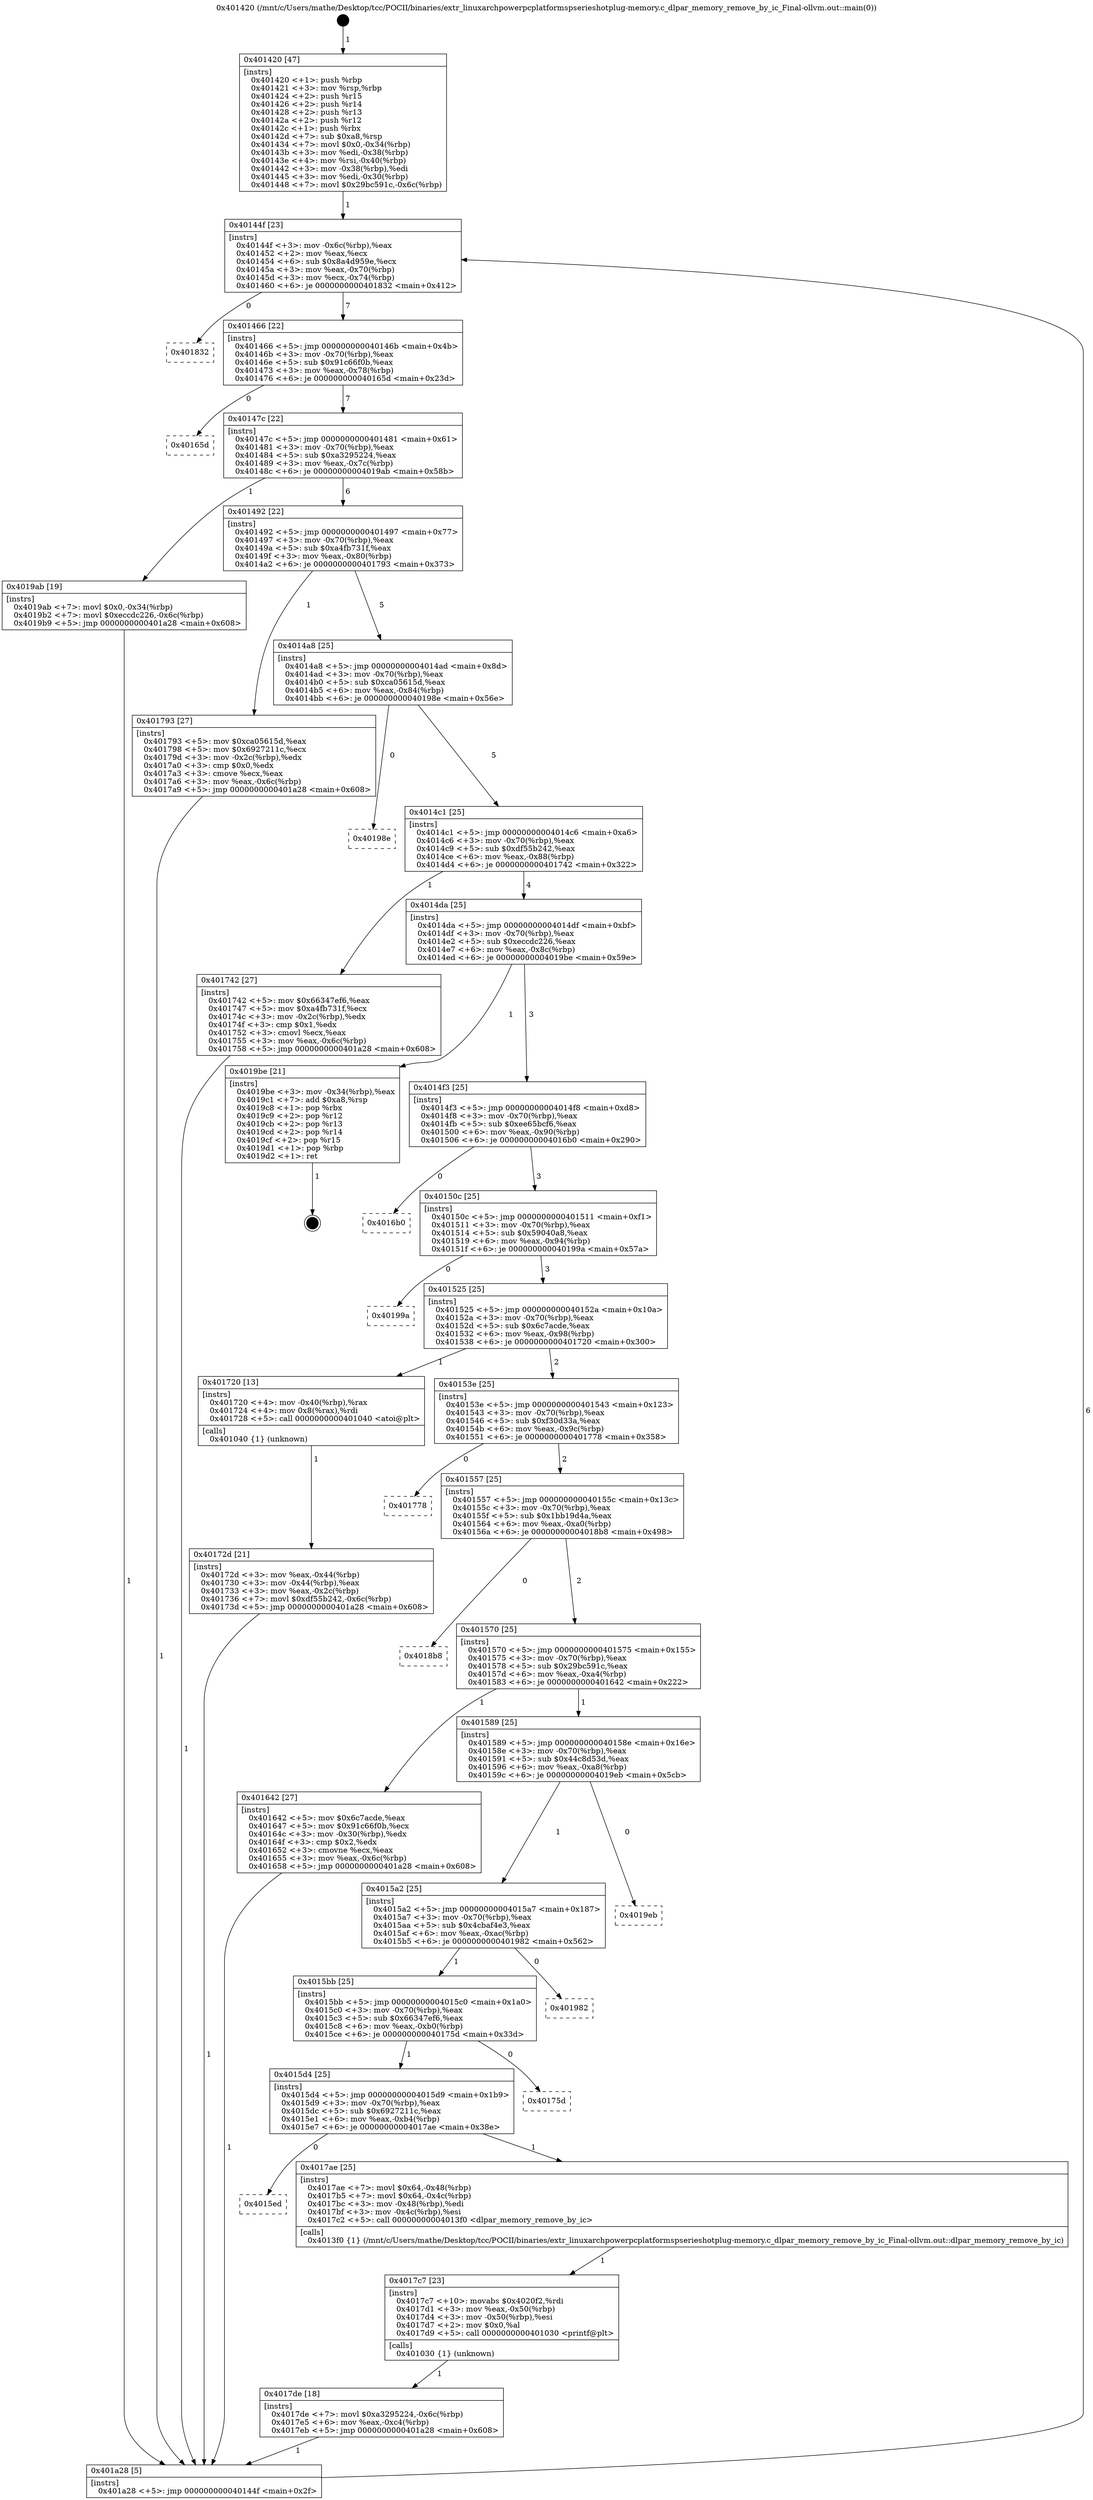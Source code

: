 digraph "0x401420" {
  label = "0x401420 (/mnt/c/Users/mathe/Desktop/tcc/POCII/binaries/extr_linuxarchpowerpcplatformspserieshotplug-memory.c_dlpar_memory_remove_by_ic_Final-ollvm.out::main(0))"
  labelloc = "t"
  node[shape=record]

  Entry [label="",width=0.3,height=0.3,shape=circle,fillcolor=black,style=filled]
  "0x40144f" [label="{
     0x40144f [23]\l
     | [instrs]\l
     &nbsp;&nbsp;0x40144f \<+3\>: mov -0x6c(%rbp),%eax\l
     &nbsp;&nbsp;0x401452 \<+2\>: mov %eax,%ecx\l
     &nbsp;&nbsp;0x401454 \<+6\>: sub $0x8a4d959e,%ecx\l
     &nbsp;&nbsp;0x40145a \<+3\>: mov %eax,-0x70(%rbp)\l
     &nbsp;&nbsp;0x40145d \<+3\>: mov %ecx,-0x74(%rbp)\l
     &nbsp;&nbsp;0x401460 \<+6\>: je 0000000000401832 \<main+0x412\>\l
  }"]
  "0x401832" [label="{
     0x401832\l
  }", style=dashed]
  "0x401466" [label="{
     0x401466 [22]\l
     | [instrs]\l
     &nbsp;&nbsp;0x401466 \<+5\>: jmp 000000000040146b \<main+0x4b\>\l
     &nbsp;&nbsp;0x40146b \<+3\>: mov -0x70(%rbp),%eax\l
     &nbsp;&nbsp;0x40146e \<+5\>: sub $0x91c66f0b,%eax\l
     &nbsp;&nbsp;0x401473 \<+3\>: mov %eax,-0x78(%rbp)\l
     &nbsp;&nbsp;0x401476 \<+6\>: je 000000000040165d \<main+0x23d\>\l
  }"]
  Exit [label="",width=0.3,height=0.3,shape=circle,fillcolor=black,style=filled,peripheries=2]
  "0x40165d" [label="{
     0x40165d\l
  }", style=dashed]
  "0x40147c" [label="{
     0x40147c [22]\l
     | [instrs]\l
     &nbsp;&nbsp;0x40147c \<+5\>: jmp 0000000000401481 \<main+0x61\>\l
     &nbsp;&nbsp;0x401481 \<+3\>: mov -0x70(%rbp),%eax\l
     &nbsp;&nbsp;0x401484 \<+5\>: sub $0xa3295224,%eax\l
     &nbsp;&nbsp;0x401489 \<+3\>: mov %eax,-0x7c(%rbp)\l
     &nbsp;&nbsp;0x40148c \<+6\>: je 00000000004019ab \<main+0x58b\>\l
  }"]
  "0x4017de" [label="{
     0x4017de [18]\l
     | [instrs]\l
     &nbsp;&nbsp;0x4017de \<+7\>: movl $0xa3295224,-0x6c(%rbp)\l
     &nbsp;&nbsp;0x4017e5 \<+6\>: mov %eax,-0xc4(%rbp)\l
     &nbsp;&nbsp;0x4017eb \<+5\>: jmp 0000000000401a28 \<main+0x608\>\l
  }"]
  "0x4019ab" [label="{
     0x4019ab [19]\l
     | [instrs]\l
     &nbsp;&nbsp;0x4019ab \<+7\>: movl $0x0,-0x34(%rbp)\l
     &nbsp;&nbsp;0x4019b2 \<+7\>: movl $0xeccdc226,-0x6c(%rbp)\l
     &nbsp;&nbsp;0x4019b9 \<+5\>: jmp 0000000000401a28 \<main+0x608\>\l
  }"]
  "0x401492" [label="{
     0x401492 [22]\l
     | [instrs]\l
     &nbsp;&nbsp;0x401492 \<+5\>: jmp 0000000000401497 \<main+0x77\>\l
     &nbsp;&nbsp;0x401497 \<+3\>: mov -0x70(%rbp),%eax\l
     &nbsp;&nbsp;0x40149a \<+5\>: sub $0xa4fb731f,%eax\l
     &nbsp;&nbsp;0x40149f \<+3\>: mov %eax,-0x80(%rbp)\l
     &nbsp;&nbsp;0x4014a2 \<+6\>: je 0000000000401793 \<main+0x373\>\l
  }"]
  "0x4017c7" [label="{
     0x4017c7 [23]\l
     | [instrs]\l
     &nbsp;&nbsp;0x4017c7 \<+10\>: movabs $0x4020f2,%rdi\l
     &nbsp;&nbsp;0x4017d1 \<+3\>: mov %eax,-0x50(%rbp)\l
     &nbsp;&nbsp;0x4017d4 \<+3\>: mov -0x50(%rbp),%esi\l
     &nbsp;&nbsp;0x4017d7 \<+2\>: mov $0x0,%al\l
     &nbsp;&nbsp;0x4017d9 \<+5\>: call 0000000000401030 \<printf@plt\>\l
     | [calls]\l
     &nbsp;&nbsp;0x401030 \{1\} (unknown)\l
  }"]
  "0x401793" [label="{
     0x401793 [27]\l
     | [instrs]\l
     &nbsp;&nbsp;0x401793 \<+5\>: mov $0xca05615d,%eax\l
     &nbsp;&nbsp;0x401798 \<+5\>: mov $0x6927211c,%ecx\l
     &nbsp;&nbsp;0x40179d \<+3\>: mov -0x2c(%rbp),%edx\l
     &nbsp;&nbsp;0x4017a0 \<+3\>: cmp $0x0,%edx\l
     &nbsp;&nbsp;0x4017a3 \<+3\>: cmove %ecx,%eax\l
     &nbsp;&nbsp;0x4017a6 \<+3\>: mov %eax,-0x6c(%rbp)\l
     &nbsp;&nbsp;0x4017a9 \<+5\>: jmp 0000000000401a28 \<main+0x608\>\l
  }"]
  "0x4014a8" [label="{
     0x4014a8 [25]\l
     | [instrs]\l
     &nbsp;&nbsp;0x4014a8 \<+5\>: jmp 00000000004014ad \<main+0x8d\>\l
     &nbsp;&nbsp;0x4014ad \<+3\>: mov -0x70(%rbp),%eax\l
     &nbsp;&nbsp;0x4014b0 \<+5\>: sub $0xca05615d,%eax\l
     &nbsp;&nbsp;0x4014b5 \<+6\>: mov %eax,-0x84(%rbp)\l
     &nbsp;&nbsp;0x4014bb \<+6\>: je 000000000040198e \<main+0x56e\>\l
  }"]
  "0x4015ed" [label="{
     0x4015ed\l
  }", style=dashed]
  "0x40198e" [label="{
     0x40198e\l
  }", style=dashed]
  "0x4014c1" [label="{
     0x4014c1 [25]\l
     | [instrs]\l
     &nbsp;&nbsp;0x4014c1 \<+5\>: jmp 00000000004014c6 \<main+0xa6\>\l
     &nbsp;&nbsp;0x4014c6 \<+3\>: mov -0x70(%rbp),%eax\l
     &nbsp;&nbsp;0x4014c9 \<+5\>: sub $0xdf55b242,%eax\l
     &nbsp;&nbsp;0x4014ce \<+6\>: mov %eax,-0x88(%rbp)\l
     &nbsp;&nbsp;0x4014d4 \<+6\>: je 0000000000401742 \<main+0x322\>\l
  }"]
  "0x4017ae" [label="{
     0x4017ae [25]\l
     | [instrs]\l
     &nbsp;&nbsp;0x4017ae \<+7\>: movl $0x64,-0x48(%rbp)\l
     &nbsp;&nbsp;0x4017b5 \<+7\>: movl $0x64,-0x4c(%rbp)\l
     &nbsp;&nbsp;0x4017bc \<+3\>: mov -0x48(%rbp),%edi\l
     &nbsp;&nbsp;0x4017bf \<+3\>: mov -0x4c(%rbp),%esi\l
     &nbsp;&nbsp;0x4017c2 \<+5\>: call 00000000004013f0 \<dlpar_memory_remove_by_ic\>\l
     | [calls]\l
     &nbsp;&nbsp;0x4013f0 \{1\} (/mnt/c/Users/mathe/Desktop/tcc/POCII/binaries/extr_linuxarchpowerpcplatformspserieshotplug-memory.c_dlpar_memory_remove_by_ic_Final-ollvm.out::dlpar_memory_remove_by_ic)\l
  }"]
  "0x401742" [label="{
     0x401742 [27]\l
     | [instrs]\l
     &nbsp;&nbsp;0x401742 \<+5\>: mov $0x66347ef6,%eax\l
     &nbsp;&nbsp;0x401747 \<+5\>: mov $0xa4fb731f,%ecx\l
     &nbsp;&nbsp;0x40174c \<+3\>: mov -0x2c(%rbp),%edx\l
     &nbsp;&nbsp;0x40174f \<+3\>: cmp $0x1,%edx\l
     &nbsp;&nbsp;0x401752 \<+3\>: cmovl %ecx,%eax\l
     &nbsp;&nbsp;0x401755 \<+3\>: mov %eax,-0x6c(%rbp)\l
     &nbsp;&nbsp;0x401758 \<+5\>: jmp 0000000000401a28 \<main+0x608\>\l
  }"]
  "0x4014da" [label="{
     0x4014da [25]\l
     | [instrs]\l
     &nbsp;&nbsp;0x4014da \<+5\>: jmp 00000000004014df \<main+0xbf\>\l
     &nbsp;&nbsp;0x4014df \<+3\>: mov -0x70(%rbp),%eax\l
     &nbsp;&nbsp;0x4014e2 \<+5\>: sub $0xeccdc226,%eax\l
     &nbsp;&nbsp;0x4014e7 \<+6\>: mov %eax,-0x8c(%rbp)\l
     &nbsp;&nbsp;0x4014ed \<+6\>: je 00000000004019be \<main+0x59e\>\l
  }"]
  "0x4015d4" [label="{
     0x4015d4 [25]\l
     | [instrs]\l
     &nbsp;&nbsp;0x4015d4 \<+5\>: jmp 00000000004015d9 \<main+0x1b9\>\l
     &nbsp;&nbsp;0x4015d9 \<+3\>: mov -0x70(%rbp),%eax\l
     &nbsp;&nbsp;0x4015dc \<+5\>: sub $0x6927211c,%eax\l
     &nbsp;&nbsp;0x4015e1 \<+6\>: mov %eax,-0xb4(%rbp)\l
     &nbsp;&nbsp;0x4015e7 \<+6\>: je 00000000004017ae \<main+0x38e\>\l
  }"]
  "0x4019be" [label="{
     0x4019be [21]\l
     | [instrs]\l
     &nbsp;&nbsp;0x4019be \<+3\>: mov -0x34(%rbp),%eax\l
     &nbsp;&nbsp;0x4019c1 \<+7\>: add $0xa8,%rsp\l
     &nbsp;&nbsp;0x4019c8 \<+1\>: pop %rbx\l
     &nbsp;&nbsp;0x4019c9 \<+2\>: pop %r12\l
     &nbsp;&nbsp;0x4019cb \<+2\>: pop %r13\l
     &nbsp;&nbsp;0x4019cd \<+2\>: pop %r14\l
     &nbsp;&nbsp;0x4019cf \<+2\>: pop %r15\l
     &nbsp;&nbsp;0x4019d1 \<+1\>: pop %rbp\l
     &nbsp;&nbsp;0x4019d2 \<+1\>: ret\l
  }"]
  "0x4014f3" [label="{
     0x4014f3 [25]\l
     | [instrs]\l
     &nbsp;&nbsp;0x4014f3 \<+5\>: jmp 00000000004014f8 \<main+0xd8\>\l
     &nbsp;&nbsp;0x4014f8 \<+3\>: mov -0x70(%rbp),%eax\l
     &nbsp;&nbsp;0x4014fb \<+5\>: sub $0xee65bcf6,%eax\l
     &nbsp;&nbsp;0x401500 \<+6\>: mov %eax,-0x90(%rbp)\l
     &nbsp;&nbsp;0x401506 \<+6\>: je 00000000004016b0 \<main+0x290\>\l
  }"]
  "0x40175d" [label="{
     0x40175d\l
  }", style=dashed]
  "0x4016b0" [label="{
     0x4016b0\l
  }", style=dashed]
  "0x40150c" [label="{
     0x40150c [25]\l
     | [instrs]\l
     &nbsp;&nbsp;0x40150c \<+5\>: jmp 0000000000401511 \<main+0xf1\>\l
     &nbsp;&nbsp;0x401511 \<+3\>: mov -0x70(%rbp),%eax\l
     &nbsp;&nbsp;0x401514 \<+5\>: sub $0x59040a8,%eax\l
     &nbsp;&nbsp;0x401519 \<+6\>: mov %eax,-0x94(%rbp)\l
     &nbsp;&nbsp;0x40151f \<+6\>: je 000000000040199a \<main+0x57a\>\l
  }"]
  "0x4015bb" [label="{
     0x4015bb [25]\l
     | [instrs]\l
     &nbsp;&nbsp;0x4015bb \<+5\>: jmp 00000000004015c0 \<main+0x1a0\>\l
     &nbsp;&nbsp;0x4015c0 \<+3\>: mov -0x70(%rbp),%eax\l
     &nbsp;&nbsp;0x4015c3 \<+5\>: sub $0x66347ef6,%eax\l
     &nbsp;&nbsp;0x4015c8 \<+6\>: mov %eax,-0xb0(%rbp)\l
     &nbsp;&nbsp;0x4015ce \<+6\>: je 000000000040175d \<main+0x33d\>\l
  }"]
  "0x40199a" [label="{
     0x40199a\l
  }", style=dashed]
  "0x401525" [label="{
     0x401525 [25]\l
     | [instrs]\l
     &nbsp;&nbsp;0x401525 \<+5\>: jmp 000000000040152a \<main+0x10a\>\l
     &nbsp;&nbsp;0x40152a \<+3\>: mov -0x70(%rbp),%eax\l
     &nbsp;&nbsp;0x40152d \<+5\>: sub $0x6c7acde,%eax\l
     &nbsp;&nbsp;0x401532 \<+6\>: mov %eax,-0x98(%rbp)\l
     &nbsp;&nbsp;0x401538 \<+6\>: je 0000000000401720 \<main+0x300\>\l
  }"]
  "0x401982" [label="{
     0x401982\l
  }", style=dashed]
  "0x401720" [label="{
     0x401720 [13]\l
     | [instrs]\l
     &nbsp;&nbsp;0x401720 \<+4\>: mov -0x40(%rbp),%rax\l
     &nbsp;&nbsp;0x401724 \<+4\>: mov 0x8(%rax),%rdi\l
     &nbsp;&nbsp;0x401728 \<+5\>: call 0000000000401040 \<atoi@plt\>\l
     | [calls]\l
     &nbsp;&nbsp;0x401040 \{1\} (unknown)\l
  }"]
  "0x40153e" [label="{
     0x40153e [25]\l
     | [instrs]\l
     &nbsp;&nbsp;0x40153e \<+5\>: jmp 0000000000401543 \<main+0x123\>\l
     &nbsp;&nbsp;0x401543 \<+3\>: mov -0x70(%rbp),%eax\l
     &nbsp;&nbsp;0x401546 \<+5\>: sub $0xf30d33a,%eax\l
     &nbsp;&nbsp;0x40154b \<+6\>: mov %eax,-0x9c(%rbp)\l
     &nbsp;&nbsp;0x401551 \<+6\>: je 0000000000401778 \<main+0x358\>\l
  }"]
  "0x4015a2" [label="{
     0x4015a2 [25]\l
     | [instrs]\l
     &nbsp;&nbsp;0x4015a2 \<+5\>: jmp 00000000004015a7 \<main+0x187\>\l
     &nbsp;&nbsp;0x4015a7 \<+3\>: mov -0x70(%rbp),%eax\l
     &nbsp;&nbsp;0x4015aa \<+5\>: sub $0x4cbaf4e3,%eax\l
     &nbsp;&nbsp;0x4015af \<+6\>: mov %eax,-0xac(%rbp)\l
     &nbsp;&nbsp;0x4015b5 \<+6\>: je 0000000000401982 \<main+0x562\>\l
  }"]
  "0x401778" [label="{
     0x401778\l
  }", style=dashed]
  "0x401557" [label="{
     0x401557 [25]\l
     | [instrs]\l
     &nbsp;&nbsp;0x401557 \<+5\>: jmp 000000000040155c \<main+0x13c\>\l
     &nbsp;&nbsp;0x40155c \<+3\>: mov -0x70(%rbp),%eax\l
     &nbsp;&nbsp;0x40155f \<+5\>: sub $0x1bb19d4a,%eax\l
     &nbsp;&nbsp;0x401564 \<+6\>: mov %eax,-0xa0(%rbp)\l
     &nbsp;&nbsp;0x40156a \<+6\>: je 00000000004018b8 \<main+0x498\>\l
  }"]
  "0x4019eb" [label="{
     0x4019eb\l
  }", style=dashed]
  "0x4018b8" [label="{
     0x4018b8\l
  }", style=dashed]
  "0x401570" [label="{
     0x401570 [25]\l
     | [instrs]\l
     &nbsp;&nbsp;0x401570 \<+5\>: jmp 0000000000401575 \<main+0x155\>\l
     &nbsp;&nbsp;0x401575 \<+3\>: mov -0x70(%rbp),%eax\l
     &nbsp;&nbsp;0x401578 \<+5\>: sub $0x29bc591c,%eax\l
     &nbsp;&nbsp;0x40157d \<+6\>: mov %eax,-0xa4(%rbp)\l
     &nbsp;&nbsp;0x401583 \<+6\>: je 0000000000401642 \<main+0x222\>\l
  }"]
  "0x40172d" [label="{
     0x40172d [21]\l
     | [instrs]\l
     &nbsp;&nbsp;0x40172d \<+3\>: mov %eax,-0x44(%rbp)\l
     &nbsp;&nbsp;0x401730 \<+3\>: mov -0x44(%rbp),%eax\l
     &nbsp;&nbsp;0x401733 \<+3\>: mov %eax,-0x2c(%rbp)\l
     &nbsp;&nbsp;0x401736 \<+7\>: movl $0xdf55b242,-0x6c(%rbp)\l
     &nbsp;&nbsp;0x40173d \<+5\>: jmp 0000000000401a28 \<main+0x608\>\l
  }"]
  "0x401642" [label="{
     0x401642 [27]\l
     | [instrs]\l
     &nbsp;&nbsp;0x401642 \<+5\>: mov $0x6c7acde,%eax\l
     &nbsp;&nbsp;0x401647 \<+5\>: mov $0x91c66f0b,%ecx\l
     &nbsp;&nbsp;0x40164c \<+3\>: mov -0x30(%rbp),%edx\l
     &nbsp;&nbsp;0x40164f \<+3\>: cmp $0x2,%edx\l
     &nbsp;&nbsp;0x401652 \<+3\>: cmovne %ecx,%eax\l
     &nbsp;&nbsp;0x401655 \<+3\>: mov %eax,-0x6c(%rbp)\l
     &nbsp;&nbsp;0x401658 \<+5\>: jmp 0000000000401a28 \<main+0x608\>\l
  }"]
  "0x401589" [label="{
     0x401589 [25]\l
     | [instrs]\l
     &nbsp;&nbsp;0x401589 \<+5\>: jmp 000000000040158e \<main+0x16e\>\l
     &nbsp;&nbsp;0x40158e \<+3\>: mov -0x70(%rbp),%eax\l
     &nbsp;&nbsp;0x401591 \<+5\>: sub $0x44c8d53d,%eax\l
     &nbsp;&nbsp;0x401596 \<+6\>: mov %eax,-0xa8(%rbp)\l
     &nbsp;&nbsp;0x40159c \<+6\>: je 00000000004019eb \<main+0x5cb\>\l
  }"]
  "0x401a28" [label="{
     0x401a28 [5]\l
     | [instrs]\l
     &nbsp;&nbsp;0x401a28 \<+5\>: jmp 000000000040144f \<main+0x2f\>\l
  }"]
  "0x401420" [label="{
     0x401420 [47]\l
     | [instrs]\l
     &nbsp;&nbsp;0x401420 \<+1\>: push %rbp\l
     &nbsp;&nbsp;0x401421 \<+3\>: mov %rsp,%rbp\l
     &nbsp;&nbsp;0x401424 \<+2\>: push %r15\l
     &nbsp;&nbsp;0x401426 \<+2\>: push %r14\l
     &nbsp;&nbsp;0x401428 \<+2\>: push %r13\l
     &nbsp;&nbsp;0x40142a \<+2\>: push %r12\l
     &nbsp;&nbsp;0x40142c \<+1\>: push %rbx\l
     &nbsp;&nbsp;0x40142d \<+7\>: sub $0xa8,%rsp\l
     &nbsp;&nbsp;0x401434 \<+7\>: movl $0x0,-0x34(%rbp)\l
     &nbsp;&nbsp;0x40143b \<+3\>: mov %edi,-0x38(%rbp)\l
     &nbsp;&nbsp;0x40143e \<+4\>: mov %rsi,-0x40(%rbp)\l
     &nbsp;&nbsp;0x401442 \<+3\>: mov -0x38(%rbp),%edi\l
     &nbsp;&nbsp;0x401445 \<+3\>: mov %edi,-0x30(%rbp)\l
     &nbsp;&nbsp;0x401448 \<+7\>: movl $0x29bc591c,-0x6c(%rbp)\l
  }"]
  Entry -> "0x401420" [label=" 1"]
  "0x40144f" -> "0x401832" [label=" 0"]
  "0x40144f" -> "0x401466" [label=" 7"]
  "0x4019be" -> Exit [label=" 1"]
  "0x401466" -> "0x40165d" [label=" 0"]
  "0x401466" -> "0x40147c" [label=" 7"]
  "0x4019ab" -> "0x401a28" [label=" 1"]
  "0x40147c" -> "0x4019ab" [label=" 1"]
  "0x40147c" -> "0x401492" [label=" 6"]
  "0x4017de" -> "0x401a28" [label=" 1"]
  "0x401492" -> "0x401793" [label=" 1"]
  "0x401492" -> "0x4014a8" [label=" 5"]
  "0x4017c7" -> "0x4017de" [label=" 1"]
  "0x4014a8" -> "0x40198e" [label=" 0"]
  "0x4014a8" -> "0x4014c1" [label=" 5"]
  "0x4017ae" -> "0x4017c7" [label=" 1"]
  "0x4014c1" -> "0x401742" [label=" 1"]
  "0x4014c1" -> "0x4014da" [label=" 4"]
  "0x4015d4" -> "0x4015ed" [label=" 0"]
  "0x4014da" -> "0x4019be" [label=" 1"]
  "0x4014da" -> "0x4014f3" [label=" 3"]
  "0x4015d4" -> "0x4017ae" [label=" 1"]
  "0x4014f3" -> "0x4016b0" [label=" 0"]
  "0x4014f3" -> "0x40150c" [label=" 3"]
  "0x4015bb" -> "0x4015d4" [label=" 1"]
  "0x40150c" -> "0x40199a" [label=" 0"]
  "0x40150c" -> "0x401525" [label=" 3"]
  "0x4015bb" -> "0x40175d" [label=" 0"]
  "0x401525" -> "0x401720" [label=" 1"]
  "0x401525" -> "0x40153e" [label=" 2"]
  "0x4015a2" -> "0x4015bb" [label=" 1"]
  "0x40153e" -> "0x401778" [label=" 0"]
  "0x40153e" -> "0x401557" [label=" 2"]
  "0x4015a2" -> "0x401982" [label=" 0"]
  "0x401557" -> "0x4018b8" [label=" 0"]
  "0x401557" -> "0x401570" [label=" 2"]
  "0x401589" -> "0x4015a2" [label=" 1"]
  "0x401570" -> "0x401642" [label=" 1"]
  "0x401570" -> "0x401589" [label=" 1"]
  "0x401642" -> "0x401a28" [label=" 1"]
  "0x401420" -> "0x40144f" [label=" 1"]
  "0x401a28" -> "0x40144f" [label=" 6"]
  "0x401720" -> "0x40172d" [label=" 1"]
  "0x40172d" -> "0x401a28" [label=" 1"]
  "0x401742" -> "0x401a28" [label=" 1"]
  "0x401793" -> "0x401a28" [label=" 1"]
  "0x401589" -> "0x4019eb" [label=" 0"]
}
